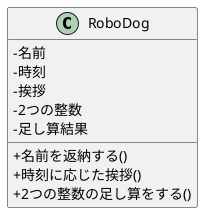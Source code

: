 @startuml
skinparam classAttributeIconSize 0
class RoboDog {
 '属性
 -名前
 -時刻
 -挨拶
 -2つの整数
 -足し算結果
 '操作
 +名前を返納する()
 +時刻に応じた挨拶()
 +2つの整数の足し算をする()
}
@enduml